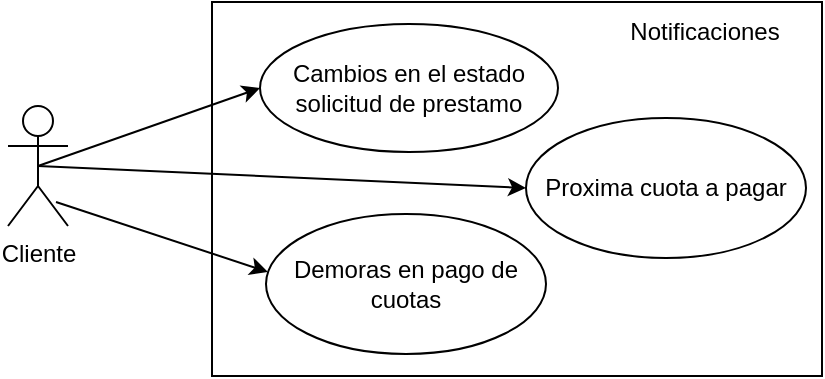 <mxfile>
    <diagram id="1fi5Kx5LPePZL9SqUFNj" name="Page-1">
        <mxGraphModel dx="902" dy="878" grid="0" gridSize="10" guides="1" tooltips="1" connect="1" arrows="1" fold="1" page="0" pageScale="1" pageWidth="850" pageHeight="1100" math="0" shadow="0">
            <root>
                <mxCell id="0"/>
                <mxCell id="1" parent="0"/>
                <mxCell id="39" value="" style="rounded=0;whiteSpace=wrap;html=1;" parent="1" vertex="1">
                    <mxGeometry x="145" y="-59" width="305" height="187" as="geometry"/>
                </mxCell>
                <mxCell id="16" value="Demoras en pago de cuotas" style="ellipse;whiteSpace=wrap;html=1;" parent="1" vertex="1">
                    <mxGeometry x="172" y="47" width="140" height="70" as="geometry"/>
                </mxCell>
                <mxCell id="40" value="Notificaciones" style="text;html=1;align=center;verticalAlign=middle;resizable=0;points=[];autosize=1;strokeColor=none;" parent="1" vertex="1">
                    <mxGeometry x="348" y="-53" width="85" height="18" as="geometry"/>
                </mxCell>
                <mxCell id="67" style="edgeStyle=none;html=1;entryX=0;entryY=0.5;entryDx=0;entryDy=0;exitX=0.5;exitY=0.5;exitDx=0;exitDy=0;exitPerimeter=0;" parent="1" source="65" target="42" edge="1">
                    <mxGeometry relative="1" as="geometry">
                        <mxPoint x="70" y="23" as="sourcePoint"/>
                    </mxGeometry>
                </mxCell>
                <mxCell id="42" value="Cambios en el estado solicitud de prestamo" style="ellipse;whiteSpace=wrap;html=1;" parent="1" vertex="1">
                    <mxGeometry x="169" y="-48" width="149" height="64" as="geometry"/>
                </mxCell>
                <mxCell id="70" style="edgeStyle=none;html=1;entryX=0;entryY=0.5;entryDx=0;entryDy=0;exitX=0.5;exitY=0.5;exitDx=0;exitDy=0;exitPerimeter=0;" parent="1" source="65" target="43" edge="1">
                    <mxGeometry relative="1" as="geometry">
                        <mxPoint x="24" y="31" as="targetPoint"/>
                        <mxPoint x="73" y="34" as="sourcePoint"/>
                    </mxGeometry>
                </mxCell>
                <mxCell id="43" value="Proxima cuota a pagar" style="ellipse;whiteSpace=wrap;html=1;" parent="1" vertex="1">
                    <mxGeometry x="302" y="-1" width="140" height="70" as="geometry"/>
                </mxCell>
                <mxCell id="65" value="Cliente" style="shape=umlActor;verticalLabelPosition=bottom;verticalAlign=top;html=1;" parent="1" vertex="1">
                    <mxGeometry x="43" y="-7" width="30" height="60" as="geometry"/>
                </mxCell>
                <mxCell id="75" style="edgeStyle=none;html=1;exitX=0.8;exitY=0.8;exitDx=0;exitDy=0;exitPerimeter=0;entryX=0.007;entryY=0.414;entryDx=0;entryDy=0;entryPerimeter=0;" parent="1" target="16" edge="1" source="65">
                    <mxGeometry relative="1" as="geometry">
                        <mxPoint x="240" y="44" as="targetPoint"/>
                        <mxPoint x="20.99" y="37" as="sourcePoint"/>
                    </mxGeometry>
                </mxCell>
            </root>
        </mxGraphModel>
    </diagram>
</mxfile>